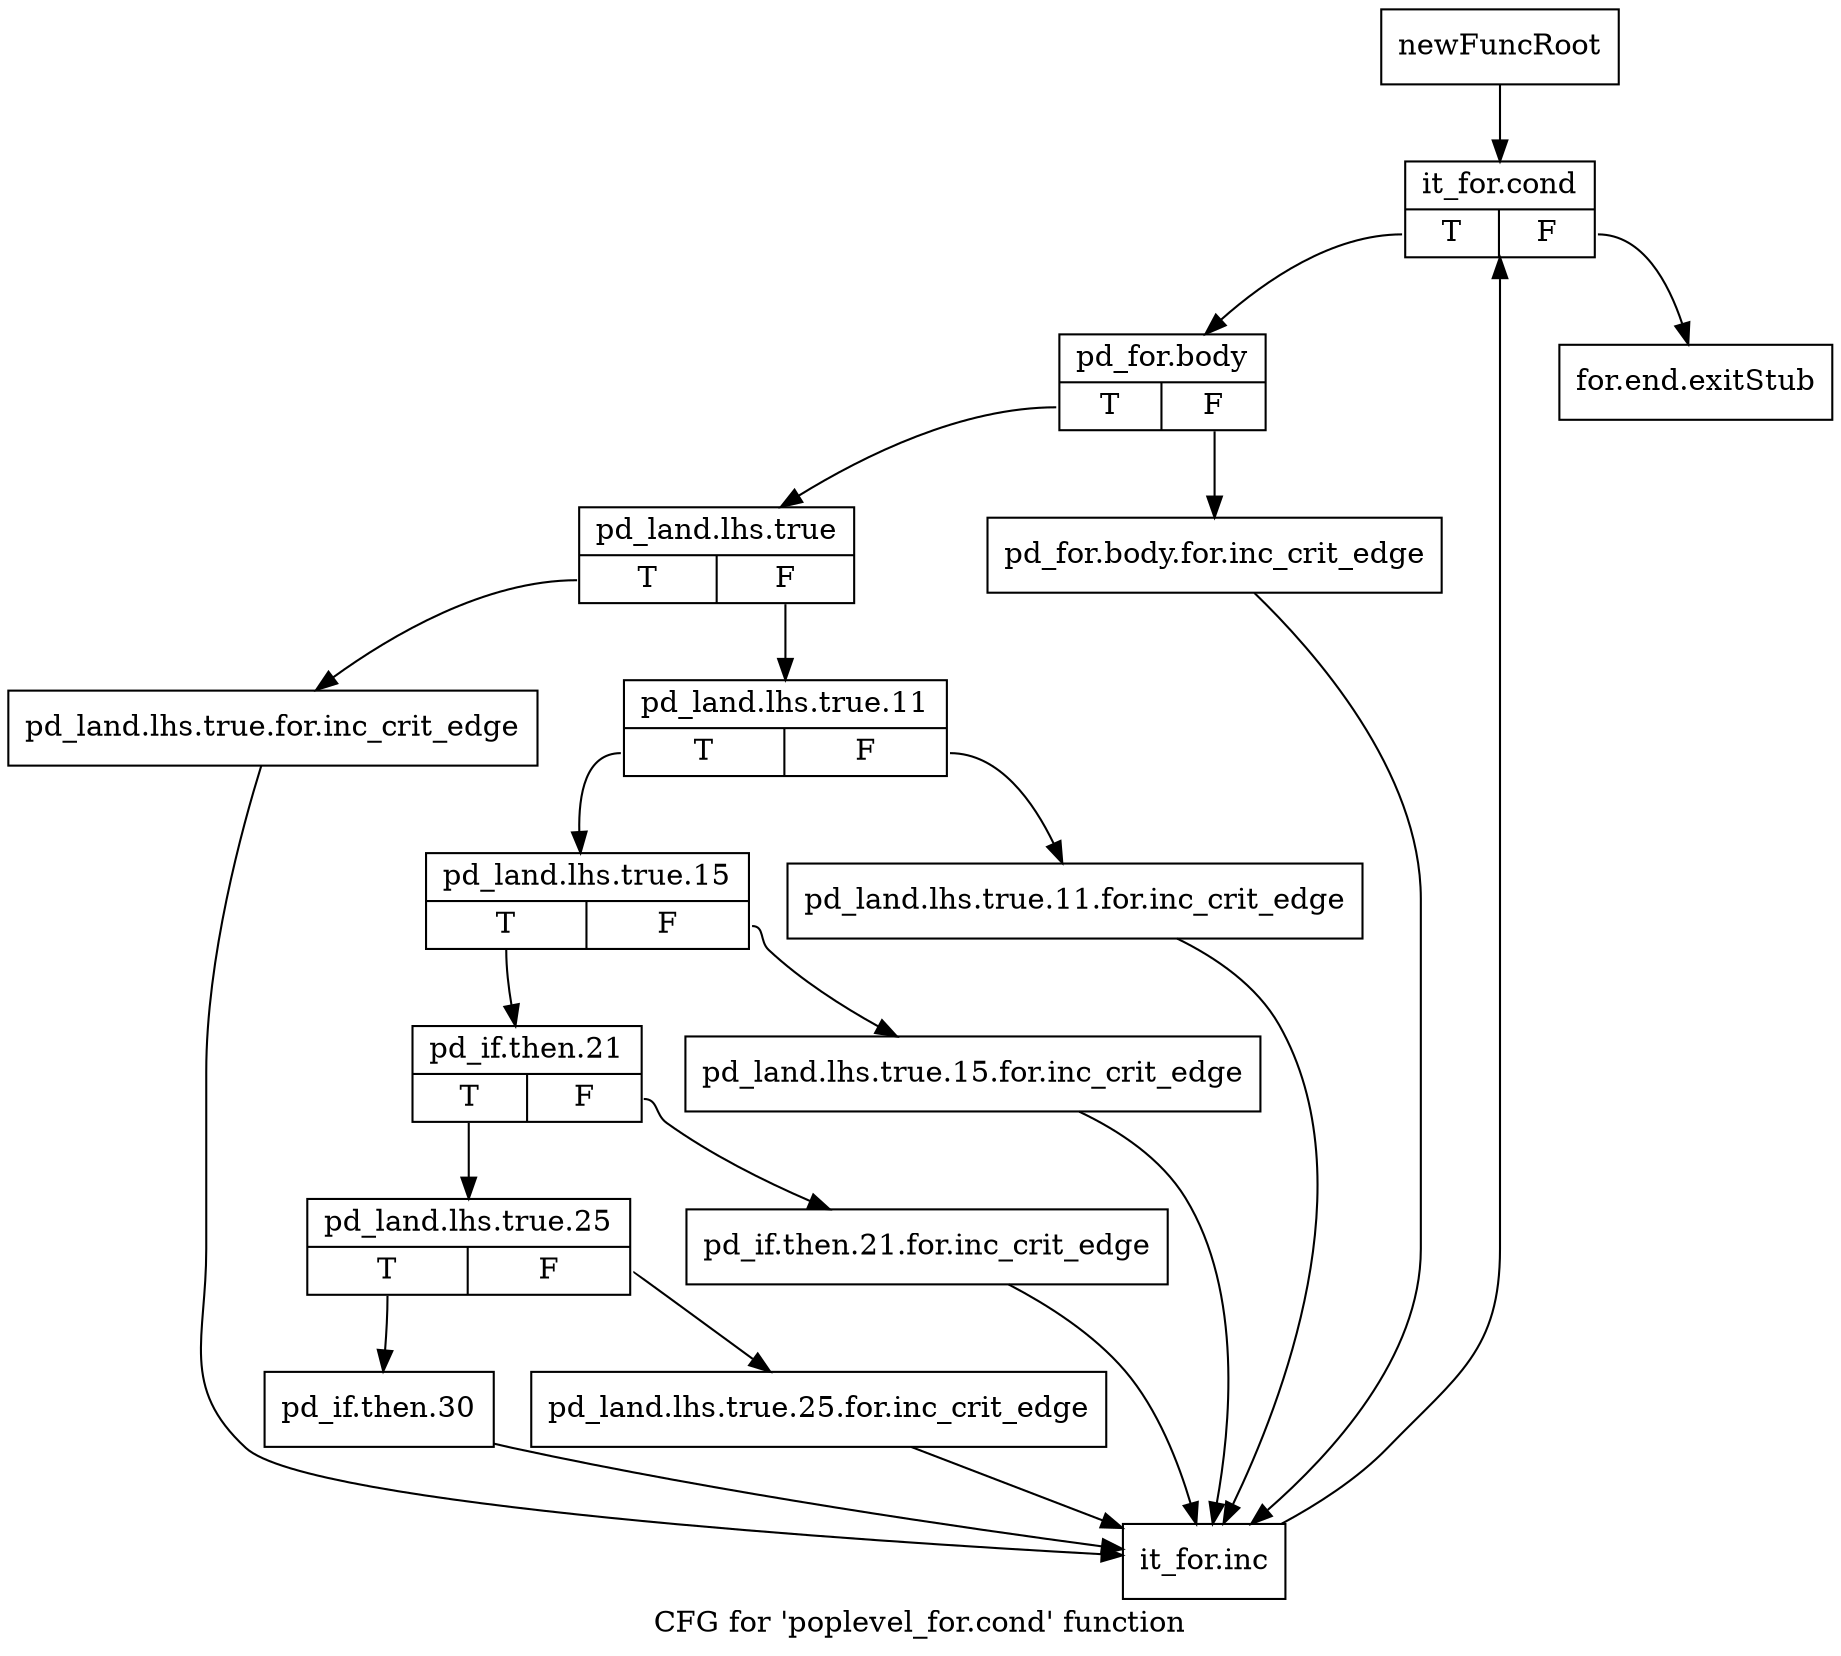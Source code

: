 digraph "CFG for 'poplevel_for.cond' function" {
	label="CFG for 'poplevel_for.cond' function";

	Node0x9f7da80 [shape=record,label="{newFuncRoot}"];
	Node0x9f7da80 -> Node0x9f7db20;
	Node0x9f7dad0 [shape=record,label="{for.end.exitStub}"];
	Node0x9f7db20 [shape=record,label="{it_for.cond|{<s0>T|<s1>F}}"];
	Node0x9f7db20:s0 -> Node0x9f7db70;
	Node0x9f7db20:s1 -> Node0x9f7dad0;
	Node0x9f7db70 [shape=record,label="{pd_for.body|{<s0>T|<s1>F}}"];
	Node0x9f7db70:s0 -> Node0x9f7dc10;
	Node0x9f7db70:s1 -> Node0x9f7dbc0;
	Node0x9f7dbc0 [shape=record,label="{pd_for.body.for.inc_crit_edge}"];
	Node0x9f7dbc0 -> Node0x9f7df80;
	Node0x9f7dc10 [shape=record,label="{pd_land.lhs.true|{<s0>T|<s1>F}}"];
	Node0x9f7dc10:s0 -> Node0x9f7df30;
	Node0x9f7dc10:s1 -> Node0x9f7dc60;
	Node0x9f7dc60 [shape=record,label="{pd_land.lhs.true.11|{<s0>T|<s1>F}}"];
	Node0x9f7dc60:s0 -> Node0x9f7dd00;
	Node0x9f7dc60:s1 -> Node0x9f7dcb0;
	Node0x9f7dcb0 [shape=record,label="{pd_land.lhs.true.11.for.inc_crit_edge}"];
	Node0x9f7dcb0 -> Node0x9f7df80;
	Node0x9f7dd00 [shape=record,label="{pd_land.lhs.true.15|{<s0>T|<s1>F}}"];
	Node0x9f7dd00:s0 -> Node0x9f7dda0;
	Node0x9f7dd00:s1 -> Node0x9f7dd50;
	Node0x9f7dd50 [shape=record,label="{pd_land.lhs.true.15.for.inc_crit_edge}"];
	Node0x9f7dd50 -> Node0x9f7df80;
	Node0x9f7dda0 [shape=record,label="{pd_if.then.21|{<s0>T|<s1>F}}"];
	Node0x9f7dda0:s0 -> Node0x9f7de40;
	Node0x9f7dda0:s1 -> Node0x9f7ddf0;
	Node0x9f7ddf0 [shape=record,label="{pd_if.then.21.for.inc_crit_edge}"];
	Node0x9f7ddf0 -> Node0x9f7df80;
	Node0x9f7de40 [shape=record,label="{pd_land.lhs.true.25|{<s0>T|<s1>F}}"];
	Node0x9f7de40:s0 -> Node0x9f7dee0;
	Node0x9f7de40:s1 -> Node0x9f7de90;
	Node0x9f7de90 [shape=record,label="{pd_land.lhs.true.25.for.inc_crit_edge}"];
	Node0x9f7de90 -> Node0x9f7df80;
	Node0x9f7dee0 [shape=record,label="{pd_if.then.30}"];
	Node0x9f7dee0 -> Node0x9f7df80;
	Node0x9f7df30 [shape=record,label="{pd_land.lhs.true.for.inc_crit_edge}"];
	Node0x9f7df30 -> Node0x9f7df80;
	Node0x9f7df80 [shape=record,label="{it_for.inc}"];
	Node0x9f7df80 -> Node0x9f7db20;
}
